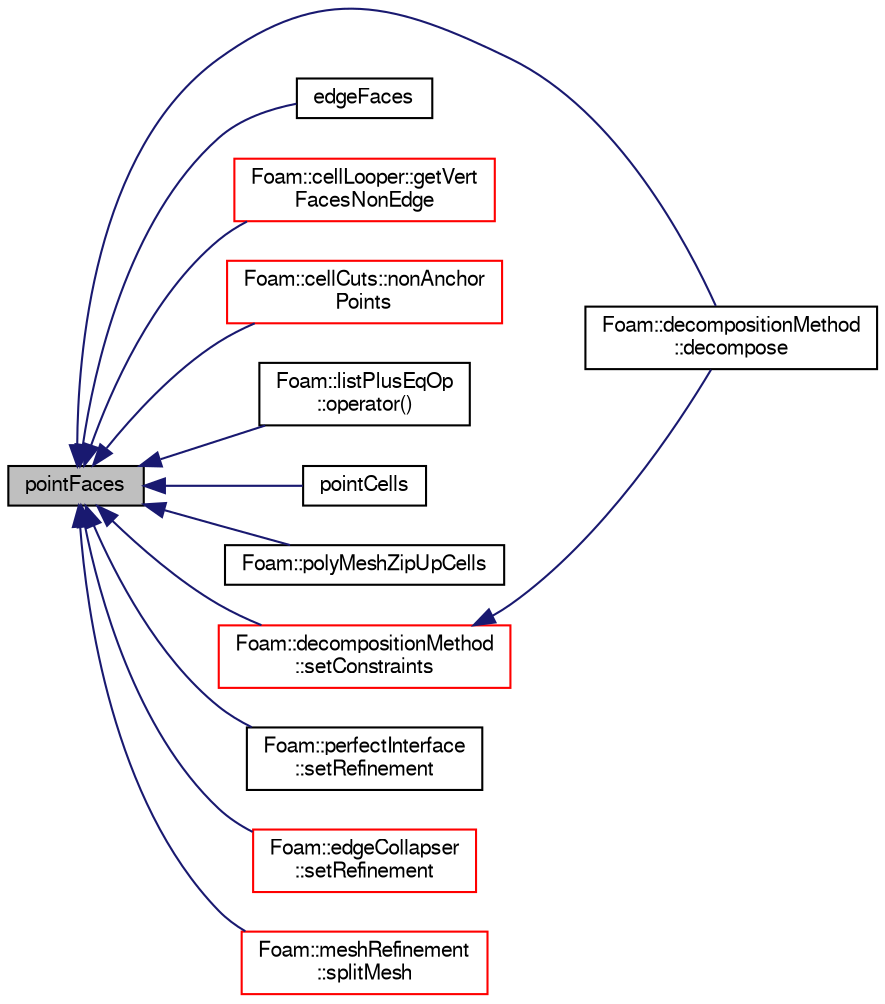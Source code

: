 digraph "pointFaces"
{
  bgcolor="transparent";
  edge [fontname="FreeSans",fontsize="10",labelfontname="FreeSans",labelfontsize="10"];
  node [fontname="FreeSans",fontsize="10",shape=record];
  rankdir="LR";
  Node34483 [label="pointFaces",height=0.2,width=0.4,color="black", fillcolor="grey75", style="filled", fontcolor="black"];
  Node34483 -> Node34484 [dir="back",color="midnightblue",fontsize="10",style="solid",fontname="FreeSans"];
  Node34484 [label="Foam::decompositionMethod\l::decompose",height=0.2,width=0.4,color="black",URL="$a28594.html#a9e5348f6d62778dc2721d9646d92c3d2"];
  Node34483 -> Node34485 [dir="back",color="midnightblue",fontsize="10",style="solid",fontname="FreeSans"];
  Node34485 [label="edgeFaces",height=0.2,width=0.4,color="black",URL="$a27530.html#ad873263059fd0b4758b0994795a01f0f",tooltip="edgeFaces using pointFaces, edges, pointEdges "];
  Node34483 -> Node34486 [dir="back",color="midnightblue",fontsize="10",style="solid",fontname="FreeSans"];
  Node34486 [label="Foam::cellLooper::getVert\lFacesNonEdge",height=0.2,width=0.4,color="red",URL="$a21470.html#a0cf36eaabe014e03f3d71a1be2b98154",tooltip="Get faces (on cell) connected to vertI which are not using edgeI. "];
  Node34483 -> Node34489 [dir="back",color="midnightblue",fontsize="10",style="solid",fontname="FreeSans"];
  Node34489 [label="Foam::cellCuts::nonAnchor\lPoints",height=0.2,width=0.4,color="red",URL="$a21466.html#a99cdc1288c329f2654ead522706957a6",tooltip="Invert anchor point selection. "];
  Node34483 -> Node34498 [dir="back",color="midnightblue",fontsize="10",style="solid",fontname="FreeSans"];
  Node34498 [label="Foam::listPlusEqOp\l::operator()",height=0.2,width=0.4,color="black",URL="$a24626.html#a2bca5855a51bffee2f0fe2aacc4aba10"];
  Node34483 -> Node34499 [dir="back",color="midnightblue",fontsize="10",style="solid",fontname="FreeSans"];
  Node34499 [label="pointCells",height=0.2,width=0.4,color="black",URL="$a27530.html#a852e3afb9be80c737f8eea3861cd817d",tooltip="pointCells using pointFaces "];
  Node34483 -> Node34500 [dir="back",color="midnightblue",fontsize="10",style="solid",fontname="FreeSans"];
  Node34500 [label="Foam::polyMeshZipUpCells",height=0.2,width=0.4,color="black",URL="$a21124.html#ab957fb2d74d8de84991a6246e876ecd2"];
  Node34483 -> Node34501 [dir="back",color="midnightblue",fontsize="10",style="solid",fontname="FreeSans"];
  Node34501 [label="Foam::decompositionMethod\l::setConstraints",height=0.2,width=0.4,color="red",URL="$a28594.html#a36608a91d1c00b41284eaf46b895387c",tooltip="Helper: extract constraints: "];
  Node34501 -> Node34484 [dir="back",color="midnightblue",fontsize="10",style="solid",fontname="FreeSans"];
  Node34483 -> Node34509 [dir="back",color="midnightblue",fontsize="10",style="solid",fontname="FreeSans"];
  Node34509 [label="Foam::perfectInterface\l::setRefinement",height=0.2,width=0.4,color="black",URL="$a21586.html#a7253b581bef08b26159ea0e738a8883a",tooltip="Insert the layer addition/removal instructions. "];
  Node34483 -> Node34510 [dir="back",color="midnightblue",fontsize="10",style="solid",fontname="FreeSans"];
  Node34510 [label="Foam::edgeCollapser\l::setRefinement",height=0.2,width=0.4,color="red",URL="$a21642.html#a788f5a11a20efd0f4a6a8ab78be4efeb",tooltip="Play commands into polyTopoChange to create mesh. "];
  Node34483 -> Node34512 [dir="back",color="midnightblue",fontsize="10",style="solid",fontname="FreeSans"];
  Node34512 [label="Foam::meshRefinement\l::splitMesh",height=0.2,width=0.4,color="red",URL="$a24662.html#a08f4ea0b833b94c474aa41d492a55d31",tooltip="Split off (with optional buffer layers) unreachable areas. "];
}
